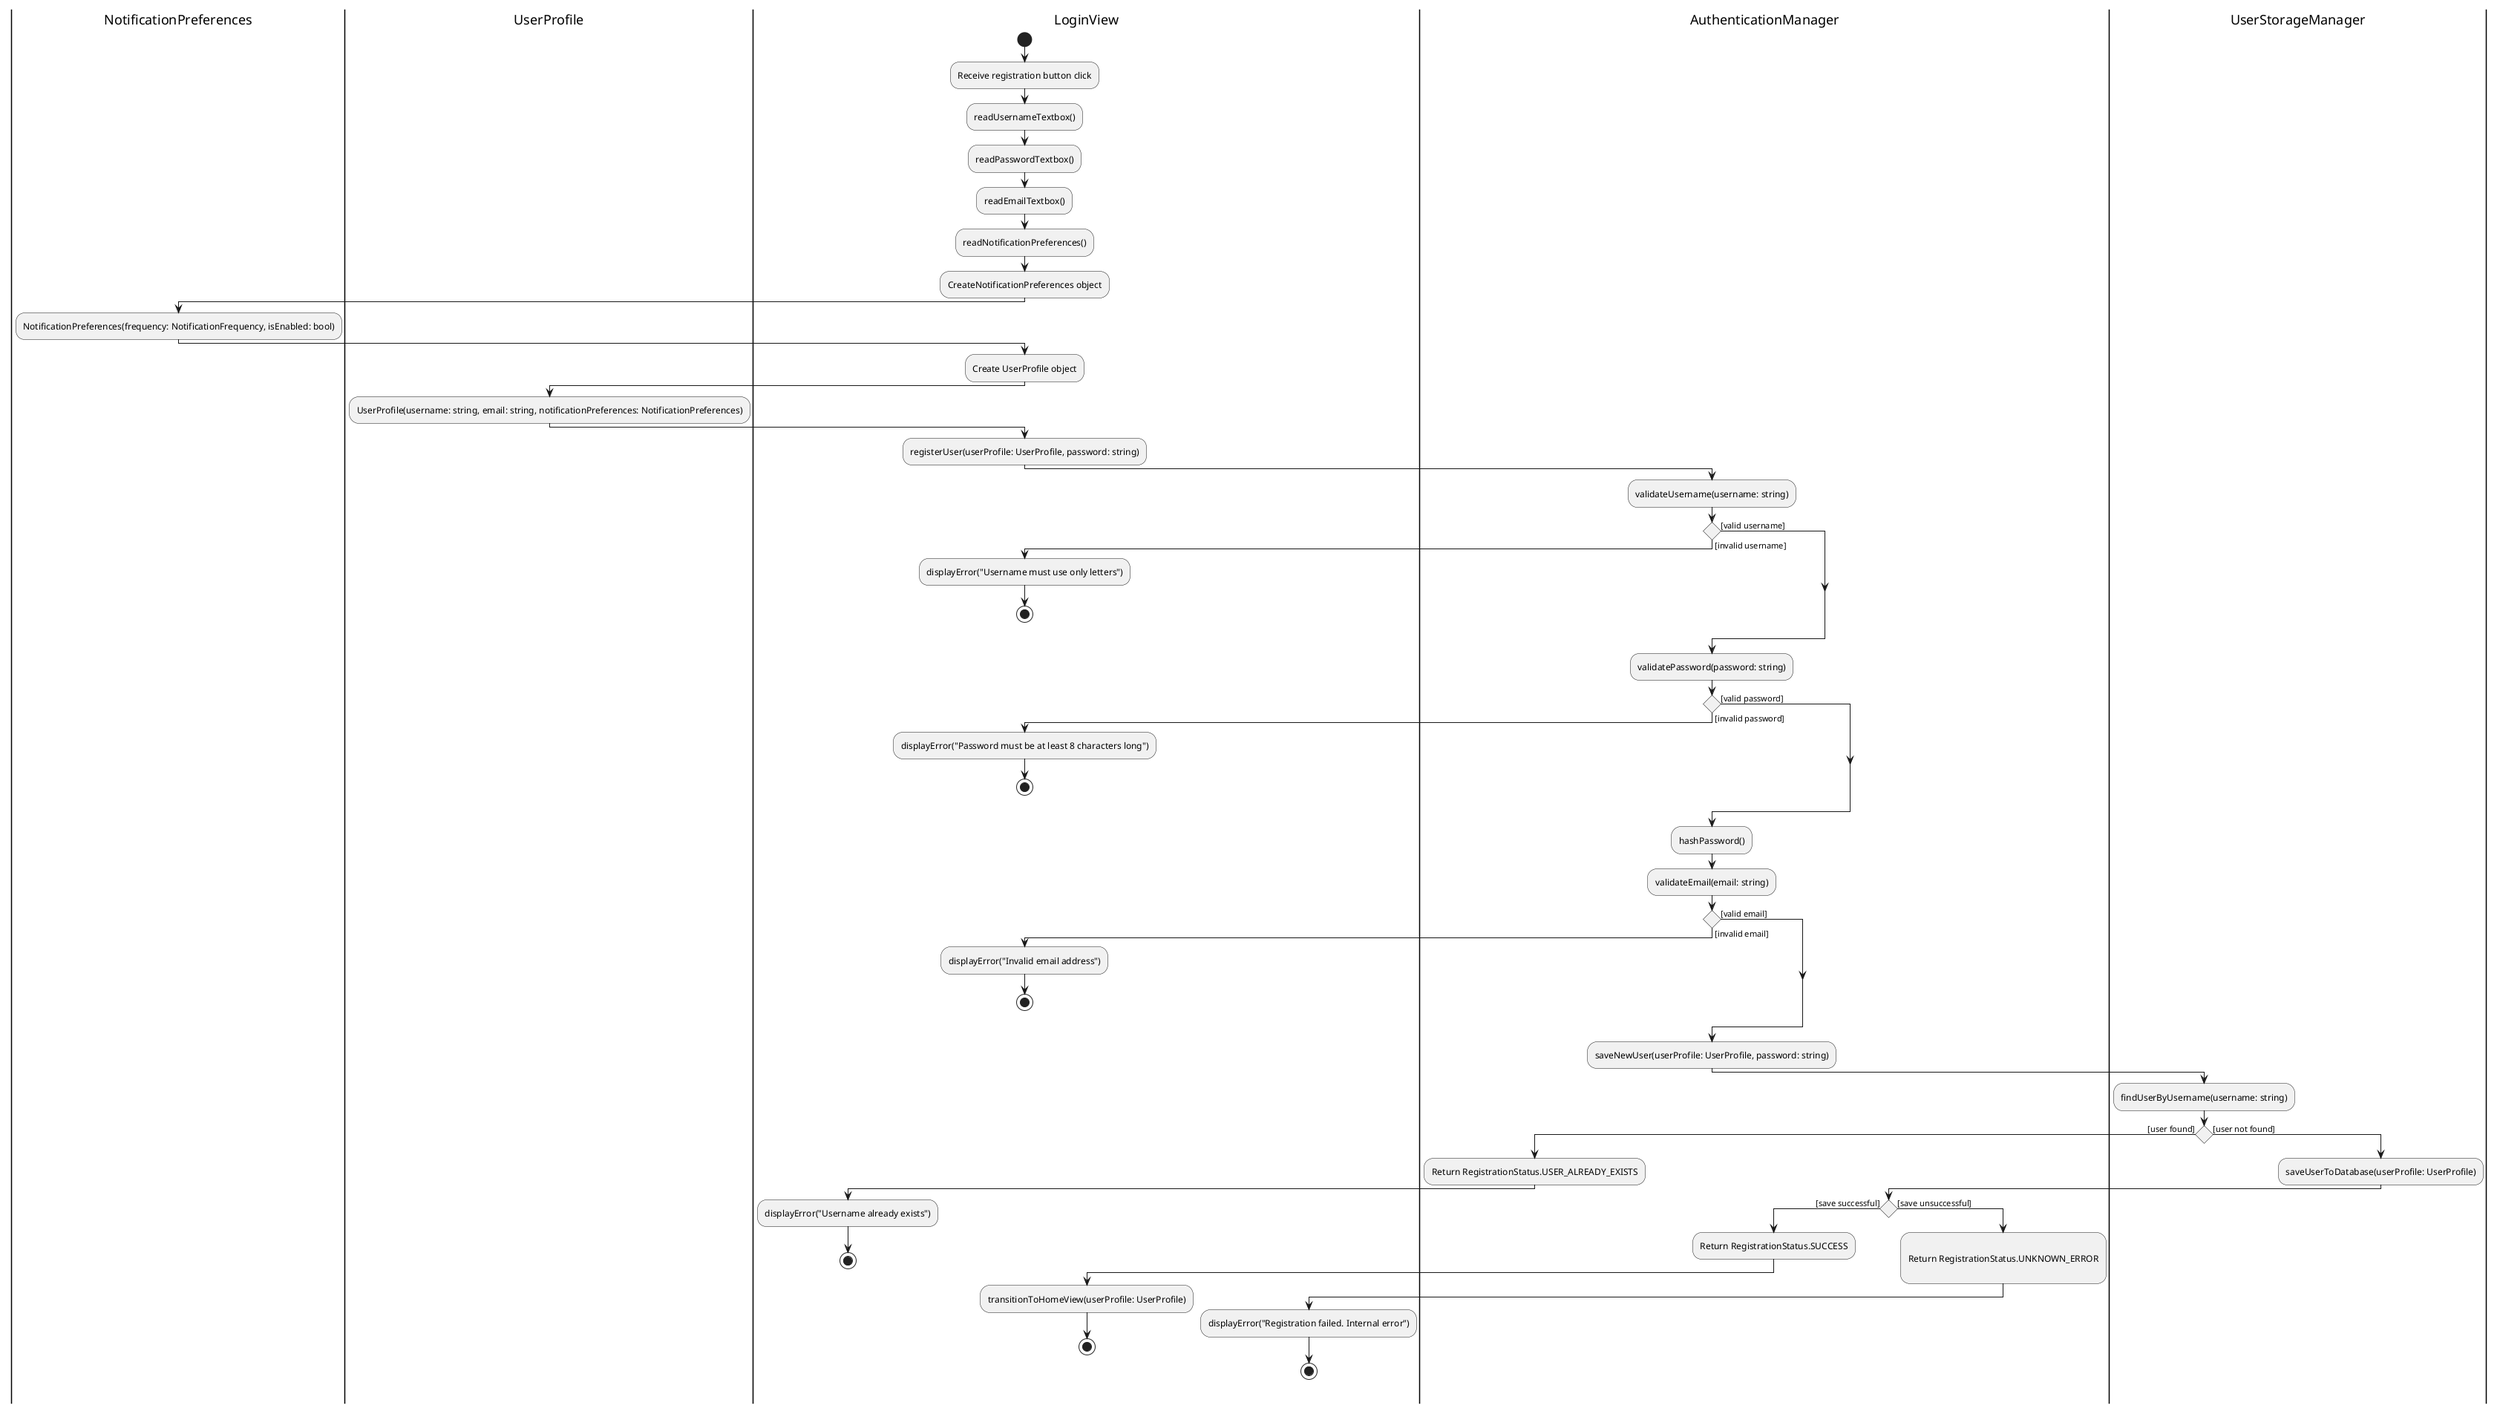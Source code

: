 @startuml Example Activity Diagram


|NotificationPreferences|
|UserProfile|
|LoginView|
start
:Receive registration button click;
:readUsernameTextbox();
:readPasswordTextbox();
:readEmailTextbox();
:readNotificationPreferences();
:CreateNotificationPreferences object;
|NotificationPreferences|
:NotificationPreferences(frequency: NotificationFrequency, isEnabled: bool);
|LoginView|
:Create UserProfile object;
|UserProfile|
:UserProfile(username: string, email: string, notificationPreferences: NotificationPreferences);

|LoginView|

:registerUser(userProfile: UserProfile, password: string);

|AuthenticationManager|
:validateUsername(username: string);
if () then ([invalid username])
|LoginView|
    :displayError("Username must use only letters");
    stop
else ([valid username])
endif
|AuthenticationManager|

:validatePassword(password: string);
if () then ([invalid password])
|LoginView|
    :displayError("Password must be at least 8 characters long");
    stop
else ([valid password])
endif
|AuthenticationManager|

:hashPassword();

:validateEmail(email: string);
if () then ([invalid email])
|LoginView|
    :displayError("Invalid email address");
    stop
else ([valid email])
endif
|AuthenticationManager|

:saveNewUser(userProfile: UserProfile, password: string);

|UserStorageManager|
:findUserByUsername(username: string);
if () then ([user found])
|AuthenticationManager|
    :Return RegistrationStatus.USER_ALREADY_EXISTS;
|LoginView|
    :displayError("Username already exists");
    stop
else ([user not found])
|UserStorageManager|
:saveUserToDatabase(userProfile: UserProfile);
|AuthenticationManager|
if () then ([save successful])
    |AuthenticationManager|
    :Return RegistrationStatus.SUCCESS;
|LoginView|
    :transitionToHomeView(userProfile: UserProfile);
    stop
else ([save unsuccessful])
    |AuthenticationManager|
    :\nReturn RegistrationStatus.UNKNOWN_ERROR\n;
|LoginView|
    :displayError("Registration failed. Internal error");
    stop
endif

@enduml
